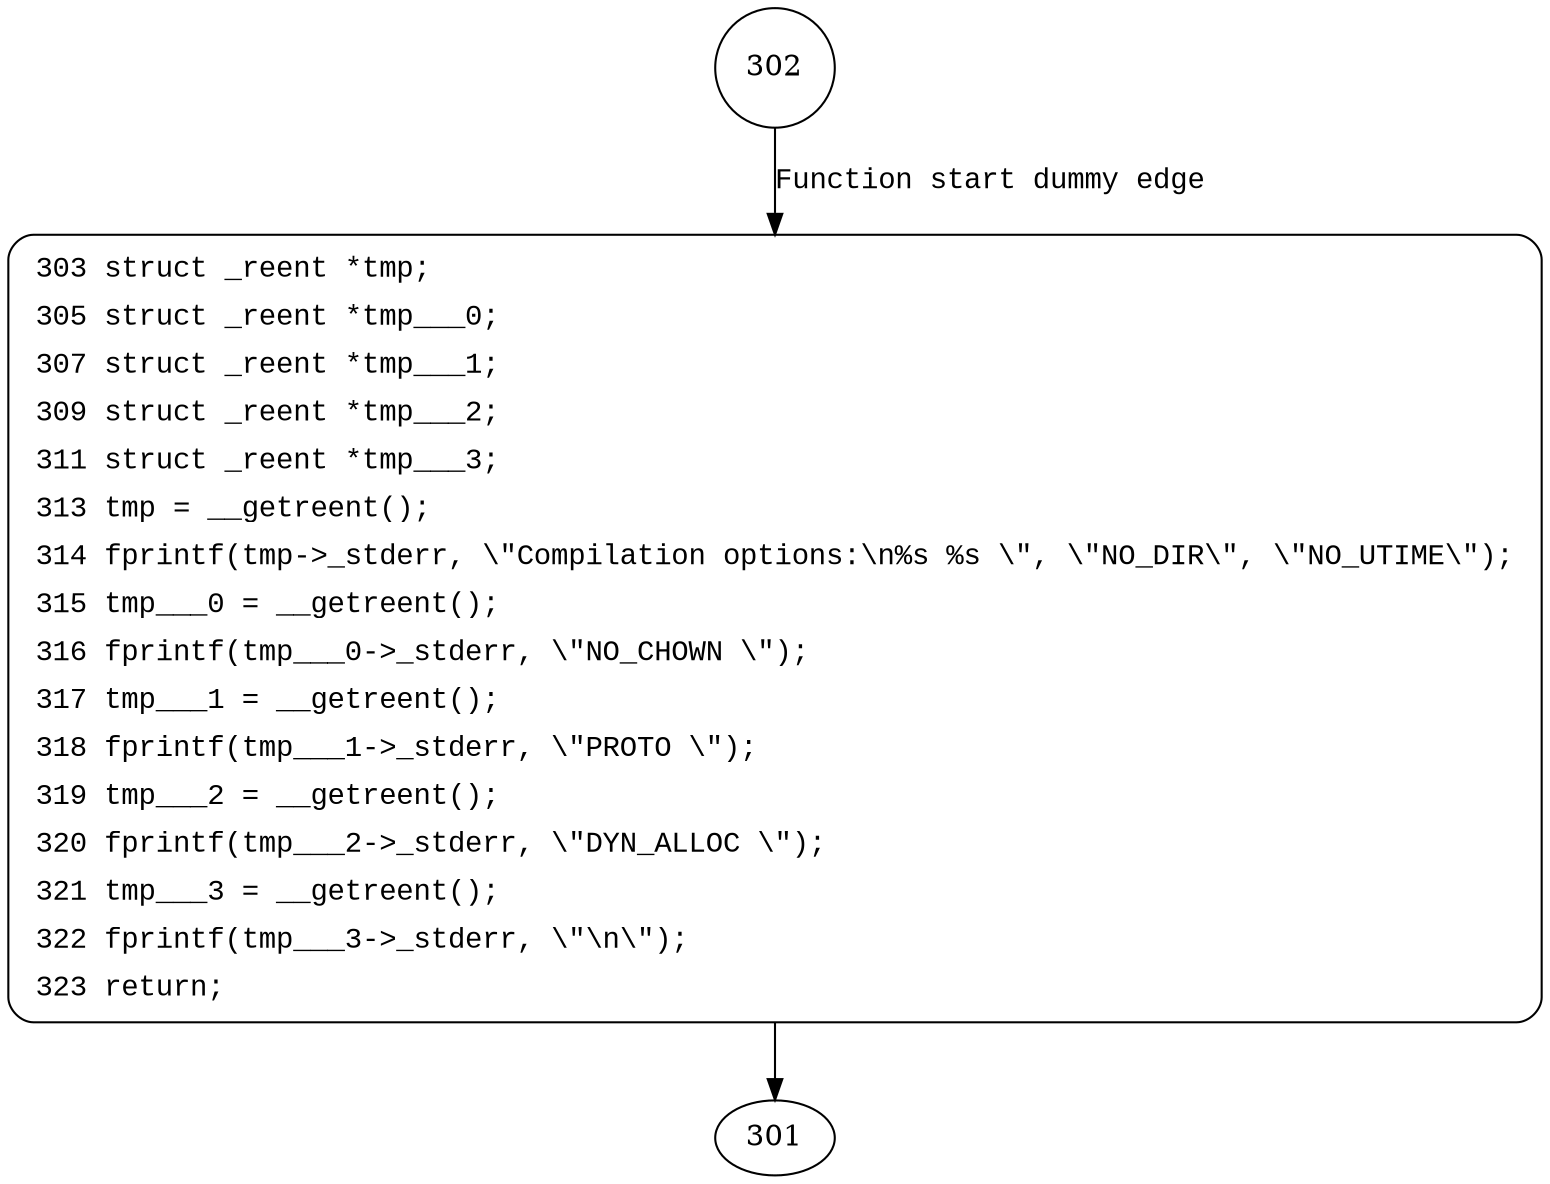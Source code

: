 digraph version {
302 [shape="circle"]
303 [shape="circle"]
303 [style="filled,bold" penwidth="1" fillcolor="white" fontname="Courier New" shape="Mrecord" label=<<table border="0" cellborder="0" cellpadding="3" bgcolor="white"><tr><td align="right">303</td><td align="left">struct _reent *tmp;</td></tr><tr><td align="right">305</td><td align="left">struct _reent *tmp___0;</td></tr><tr><td align="right">307</td><td align="left">struct _reent *tmp___1;</td></tr><tr><td align="right">309</td><td align="left">struct _reent *tmp___2;</td></tr><tr><td align="right">311</td><td align="left">struct _reent *tmp___3;</td></tr><tr><td align="right">313</td><td align="left">tmp = __getreent();</td></tr><tr><td align="right">314</td><td align="left">fprintf(tmp-&gt;_stderr, \"Compilation options:\n%s %s \", \"NO_DIR\", \"NO_UTIME\");</td></tr><tr><td align="right">315</td><td align="left">tmp___0 = __getreent();</td></tr><tr><td align="right">316</td><td align="left">fprintf(tmp___0-&gt;_stderr, \"NO_CHOWN \");</td></tr><tr><td align="right">317</td><td align="left">tmp___1 = __getreent();</td></tr><tr><td align="right">318</td><td align="left">fprintf(tmp___1-&gt;_stderr, \"PROTO \");</td></tr><tr><td align="right">319</td><td align="left">tmp___2 = __getreent();</td></tr><tr><td align="right">320</td><td align="left">fprintf(tmp___2-&gt;_stderr, \"DYN_ALLOC \");</td></tr><tr><td align="right">321</td><td align="left">tmp___3 = __getreent();</td></tr><tr><td align="right">322</td><td align="left">fprintf(tmp___3-&gt;_stderr, \"\n\");</td></tr><tr><td align="right">323</td><td align="left">return;</td></tr></table>>]
303 -> 301[label=""]
302 -> 303 [label="Function start dummy edge" fontname="Courier New"]
}